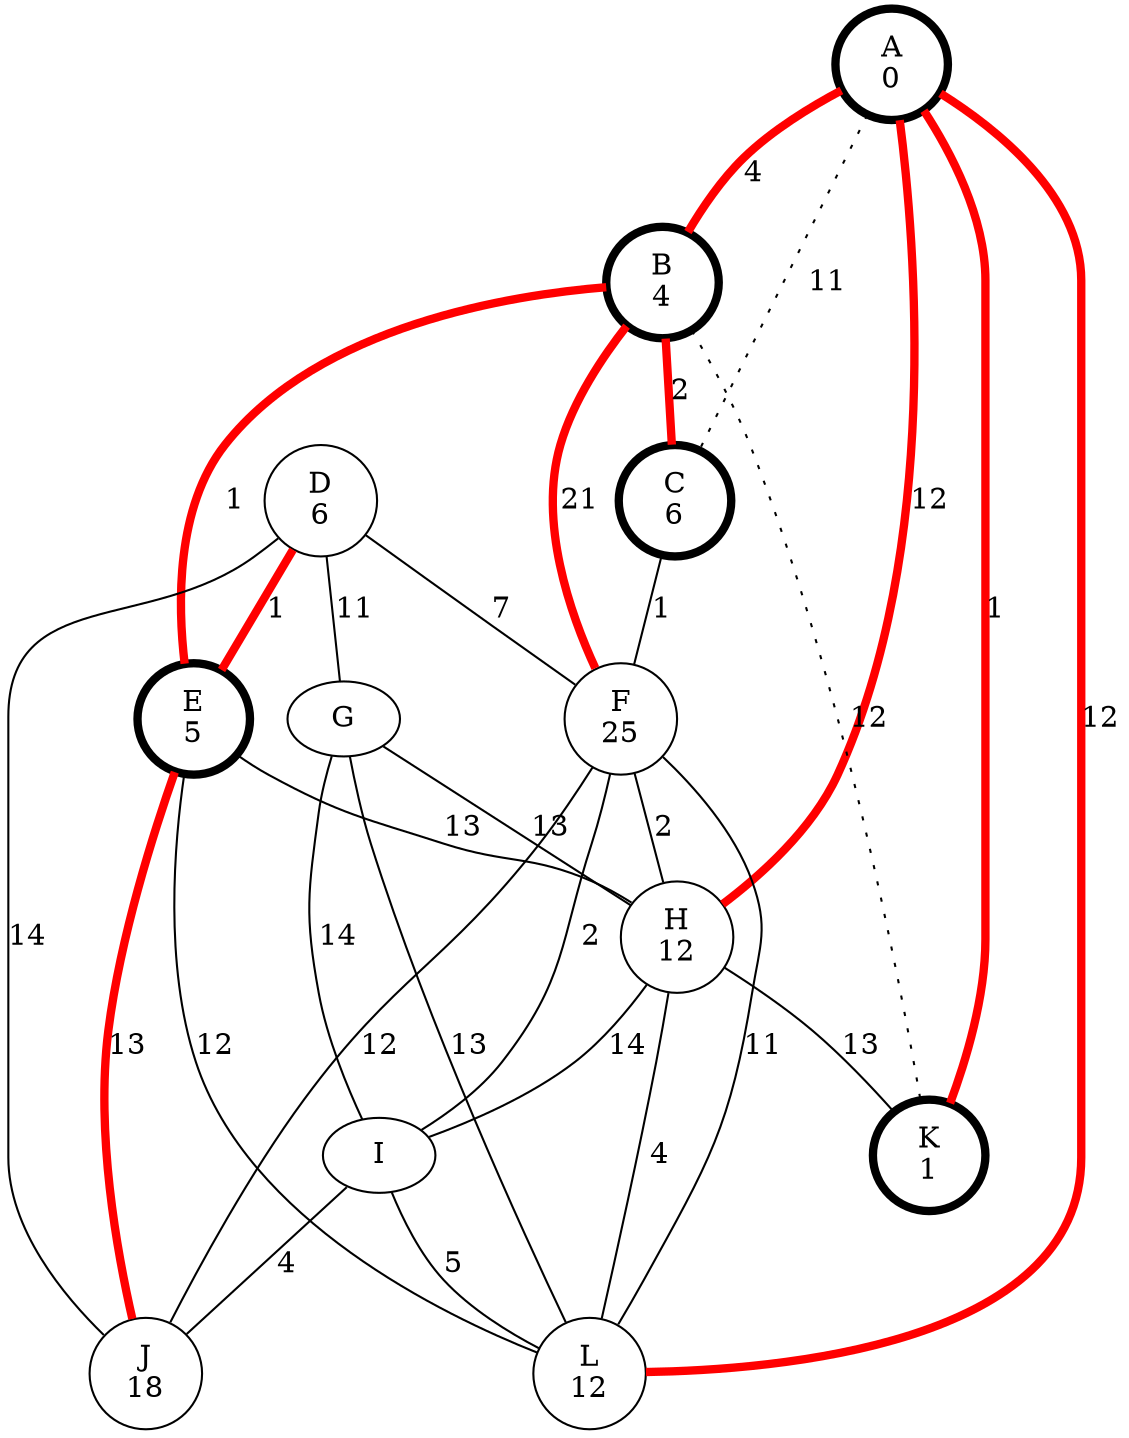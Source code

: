 graph {
  A [label="A\n0" penwidth=4];
  B [label="B\n4" penwidth=4];
  C [label="C\n6" penwidth=4];
  D [label="D\n6"];
  E [label="E\n5" penwidth=4];
  F [label="F\n25"];
  G;
  H [label="H\n12"];
  I;
  J [label="J\n18"];
  K [label="K\n1" penwidth=4];
  L [label="L\n12"];

  A -- C [label=11 style=dotted]
  A -- H [label=12 penwidth=4 color=red]
  A -- L [label=12 penwidth=4 color=red]
  A -- B [label=4 penwidth=4 color=red]
  A -- K [label=1 penwidth=4 color=red]
  B -- C [label=2 penwidth=4 color=red]
  B -- F [label=21 penwidth=4 color=red]
  B -- E [label=1 penwidth=4 color=red]
  B -- K [label=12 style=dotted]
  C -- F [label=1]
  D -- G [label=11]
  D -- J [label=14]
  D -- F [label=7]
  D -- E [label=1 penwidth=4 color=red]
  E -- H [label=13]
  E -- J [label=13 penwidth=4 color=red]
  E -- L [label=12]
  F -- H [label=2]
  F -- I [label=2]
  F -- J [label=12]
  F -- L [label=11]
  G -- H [label=13]
  G -- I [label=14]
  G -- L [label=13]
  H -- I [label=14]
  H -- L [label=4]
  H -- K [label=13]
  I -- J [label=4]
  I -- L [label=5]
}
